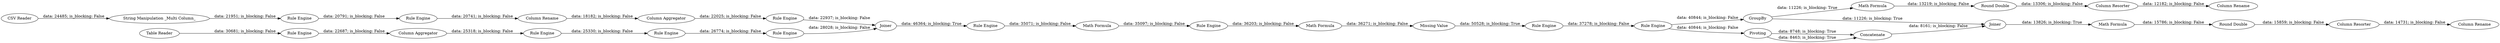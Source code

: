 digraph {
	"-1024555979278930281_2175" [label="Rule Engine"]
	"-1024555979278930281_1044" [label="String Manipulation _Multi Column_"]
	"-1024555979278930281_1043" [label="Rule Engine"]
	"-1024555979278930281_1863" [label="Rule Engine"]
	"-1024555979278930281_2172" [label="Math Formula"]
	"-1024555979278930281_1403" [label="Rule Engine"]
	"-1024555979278930281_1877" [label="Column Aggregator"]
	"-1024555979278930281_2179" [label="Column Rename"]
	"-1024555979278930281_2178" [label="Column Rename"]
	"-1024555979278930281_2160" [label="Table Reader"]
	"-1024555979278930281_2168" [label=Joiner]
	"-1024555979278930281_2027" [label="Rule Engine"]
	"-1024555979278930281_2173" [label="Round Double"]
	"-1024555979278930281_2169" [label="Column Resorter"]
	"-1024555979278930281_2176" [label="Rule Engine"]
	"-1024555979278930281_2170" [label="Math Formula"]
	"-1024555979278930281_2171" [label="Round Double"]
	"-1024555979278930281_2180" [label="Column Resorter"]
	"-1024555979278930281_1042" [label="Rule Engine"]
	"-1024555979278930281_2167" [label=Concatenate]
	"-1024555979278930281_1401" [label="Column Rename"]
	"-1024555979278930281_2177" [label="Column Aggregator"]
	"-1024555979278930281_1878" [label="Rule Engine"]
	"-1024555979278930281_1980" [label="Rule Engine"]
	"-1024555979278930281_1981" [label="Rule Engine"]
	"-1024555979278930281_1982" [label="Math Formula"]
	"-1024555979278930281_1415" [label="CSV Reader"]
	"-1024555979278930281_2164" [label="Rule Engine"]
	"-1024555979278930281_1879" [label="Missing Value"]
	"-1024555979278930281_1864" [label="Math Formula"]
	"-1024555979278930281_2166" [label=GroupBy]
	"-1024555979278930281_2165" [label=Pivoting]
	"-1024555979278930281_1876" [label=Joiner]
	"-1024555979278930281_1864" -> "-1024555979278930281_1879" [label="data: 36271; is_blocking: False"]
	"-1024555979278930281_1042" -> "-1024555979278930281_1043" [label="data: 20791; is_blocking: False"]
	"-1024555979278930281_1403" -> "-1024555979278930281_1876" [label="data: 22937; is_blocking: False"]
	"-1024555979278930281_2166" -> "-1024555979278930281_2168" [label="data: 11226; is_blocking: True"]
	"-1024555979278930281_1879" -> "-1024555979278930281_1980" [label="data: 50528; is_blocking: True"]
	"-1024555979278930281_1876" -> "-1024555979278930281_1981" [label="data: 46364; is_blocking: True"]
	"-1024555979278930281_2176" -> "-1024555979278930281_1877" [label="data: 22687; is_blocking: False"]
	"-1024555979278930281_2173" -> "-1024555979278930281_2180" [label="data: 13306; is_blocking: False"]
	"-1024555979278930281_2168" -> "-1024555979278930281_2170" [label="data: 13826; is_blocking: True"]
	"-1024555979278930281_1415" -> "-1024555979278930281_1044" [label="data: 24485; is_blocking: False"]
	"-1024555979278930281_2172" -> "-1024555979278930281_2173" [label="data: 13219; is_blocking: False"]
	"-1024555979278930281_1980" -> "-1024555979278930281_2027" [label="data: 37278; is_blocking: False"]
	"-1024555979278930281_1863" -> "-1024555979278930281_2175" [label="data: 26774; is_blocking: False"]
	"-1024555979278930281_2165" -> "-1024555979278930281_2167" [label="data: 8748; is_blocking: True"]
	"-1024555979278930281_2180" -> "-1024555979278930281_2179" [label="data: 12182; is_blocking: False"]
	"-1024555979278930281_2177" -> "-1024555979278930281_1403" [label="data: 22025; is_blocking: False"]
	"-1024555979278930281_2164" -> "-1024555979278930281_1864" [label="data: 36203; is_blocking: False"]
	"-1024555979278930281_1043" -> "-1024555979278930281_1401" [label="data: 20741; is_blocking: False"]
	"-1024555979278930281_2027" -> "-1024555979278930281_2165" [label="data: 40844; is_blocking: False"]
	"-1024555979278930281_2169" -> "-1024555979278930281_2178" [label="data: 14731; is_blocking: False"]
	"-1024555979278930281_1878" -> "-1024555979278930281_1863" [label="data: 25330; is_blocking: False"]
	"-1024555979278930281_2160" -> "-1024555979278930281_2176" [label="data: 30681; is_blocking: False"]
	"-1024555979278930281_1044" -> "-1024555979278930281_1042" [label="data: 21951; is_blocking: False"]
	"-1024555979278930281_1981" -> "-1024555979278930281_1982" [label="data: 35071; is_blocking: False"]
	"-1024555979278930281_2027" -> "-1024555979278930281_2166" [label="data: 40844; is_blocking: False"]
	"-1024555979278930281_2166" -> "-1024555979278930281_2172" [label="data: 11226; is_blocking: True"]
	"-1024555979278930281_1982" -> "-1024555979278930281_2164" [label="data: 35097; is_blocking: False"]
	"-1024555979278930281_2171" -> "-1024555979278930281_2169" [label="data: 15859; is_blocking: False"]
	"-1024555979278930281_2175" -> "-1024555979278930281_1876" [label="data: 28028; is_blocking: False"]
	"-1024555979278930281_2167" -> "-1024555979278930281_2168" [label="data: 8161; is_blocking: False"]
	"-1024555979278930281_1877" -> "-1024555979278930281_1878" [label="data: 25318; is_blocking: False"]
	"-1024555979278930281_2170" -> "-1024555979278930281_2171" [label="data: 15786; is_blocking: False"]
	"-1024555979278930281_2165" -> "-1024555979278930281_2167" [label="data: 8463; is_blocking: True"]
	"-1024555979278930281_1401" -> "-1024555979278930281_2177" [label="data: 18182; is_blocking: False"]
	rankdir=LR
}

